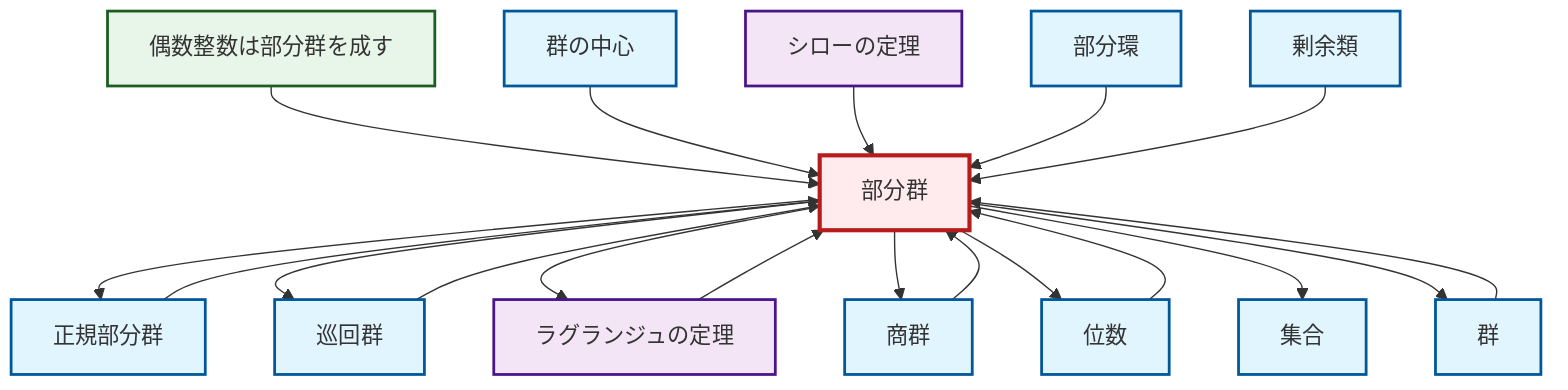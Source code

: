 graph TD
    classDef definition fill:#e1f5fe,stroke:#01579b,stroke-width:2px
    classDef theorem fill:#f3e5f5,stroke:#4a148c,stroke-width:2px
    classDef axiom fill:#fff3e0,stroke:#e65100,stroke-width:2px
    classDef example fill:#e8f5e9,stroke:#1b5e20,stroke-width:2px
    classDef current fill:#ffebee,stroke:#b71c1c,stroke-width:3px
    def-subgroup["部分群"]:::definition
    def-center-of-group["群の中心"]:::definition
    def-coset["剰余類"]:::definition
    def-normal-subgroup["正規部分群"]:::definition
    def-subring["部分環"]:::definition
    thm-lagrange["ラグランジュの定理"]:::theorem
    def-group["群"]:::definition
    def-quotient-group["商群"]:::definition
    thm-sylow["シローの定理"]:::theorem
    ex-even-integers-subgroup["偶数整数は部分群を成す"]:::example
    def-cyclic-group["巡回群"]:::definition
    def-order["位数"]:::definition
    def-set["集合"]:::definition
    ex-even-integers-subgroup --> def-subgroup
    def-center-of-group --> def-subgroup
    def-subgroup --> def-normal-subgroup
    def-normal-subgroup --> def-subgroup
    def-group --> def-subgroup
    def-subgroup --> def-cyclic-group
    def-subgroup --> thm-lagrange
    thm-sylow --> def-subgroup
    def-cyclic-group --> def-subgroup
    def-subgroup --> def-quotient-group
    def-subring --> def-subgroup
    thm-lagrange --> def-subgroup
    def-subgroup --> def-order
    def-order --> def-subgroup
    def-subgroup --> def-set
    def-subgroup --> def-group
    def-coset --> def-subgroup
    def-quotient-group --> def-subgroup
    class def-subgroup current